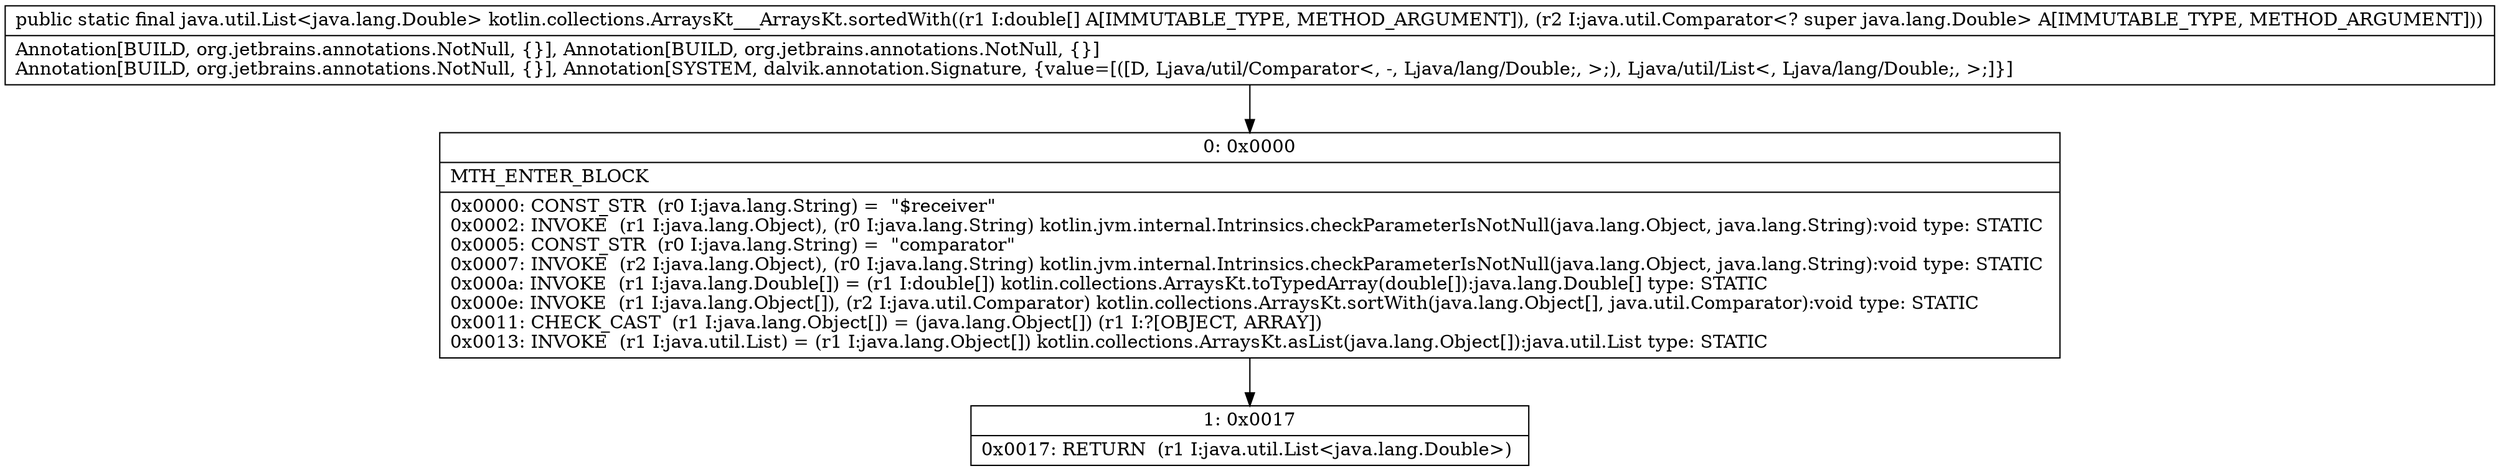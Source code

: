 digraph "CFG forkotlin.collections.ArraysKt___ArraysKt.sortedWith([DLjava\/util\/Comparator;)Ljava\/util\/List;" {
Node_0 [shape=record,label="{0\:\ 0x0000|MTH_ENTER_BLOCK\l|0x0000: CONST_STR  (r0 I:java.lang.String) =  \"$receiver\" \l0x0002: INVOKE  (r1 I:java.lang.Object), (r0 I:java.lang.String) kotlin.jvm.internal.Intrinsics.checkParameterIsNotNull(java.lang.Object, java.lang.String):void type: STATIC \l0x0005: CONST_STR  (r0 I:java.lang.String) =  \"comparator\" \l0x0007: INVOKE  (r2 I:java.lang.Object), (r0 I:java.lang.String) kotlin.jvm.internal.Intrinsics.checkParameterIsNotNull(java.lang.Object, java.lang.String):void type: STATIC \l0x000a: INVOKE  (r1 I:java.lang.Double[]) = (r1 I:double[]) kotlin.collections.ArraysKt.toTypedArray(double[]):java.lang.Double[] type: STATIC \l0x000e: INVOKE  (r1 I:java.lang.Object[]), (r2 I:java.util.Comparator) kotlin.collections.ArraysKt.sortWith(java.lang.Object[], java.util.Comparator):void type: STATIC \l0x0011: CHECK_CAST  (r1 I:java.lang.Object[]) = (java.lang.Object[]) (r1 I:?[OBJECT, ARRAY]) \l0x0013: INVOKE  (r1 I:java.util.List) = (r1 I:java.lang.Object[]) kotlin.collections.ArraysKt.asList(java.lang.Object[]):java.util.List type: STATIC \l}"];
Node_1 [shape=record,label="{1\:\ 0x0017|0x0017: RETURN  (r1 I:java.util.List\<java.lang.Double\>) \l}"];
MethodNode[shape=record,label="{public static final java.util.List\<java.lang.Double\> kotlin.collections.ArraysKt___ArraysKt.sortedWith((r1 I:double[] A[IMMUTABLE_TYPE, METHOD_ARGUMENT]), (r2 I:java.util.Comparator\<? super java.lang.Double\> A[IMMUTABLE_TYPE, METHOD_ARGUMENT]))  | Annotation[BUILD, org.jetbrains.annotations.NotNull, \{\}], Annotation[BUILD, org.jetbrains.annotations.NotNull, \{\}]\lAnnotation[BUILD, org.jetbrains.annotations.NotNull, \{\}], Annotation[SYSTEM, dalvik.annotation.Signature, \{value=[([D, Ljava\/util\/Comparator\<, \-, Ljava\/lang\/Double;, \>;), Ljava\/util\/List\<, Ljava\/lang\/Double;, \>;]\}]\l}"];
MethodNode -> Node_0;
Node_0 -> Node_1;
}


